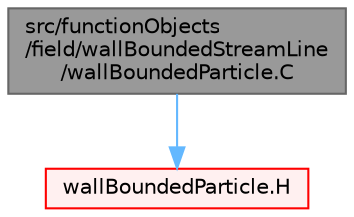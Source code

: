 digraph "src/functionObjects/field/wallBoundedStreamLine/wallBoundedParticle.C"
{
 // LATEX_PDF_SIZE
  bgcolor="transparent";
  edge [fontname=Helvetica,fontsize=10,labelfontname=Helvetica,labelfontsize=10];
  node [fontname=Helvetica,fontsize=10,shape=box,height=0.2,width=0.4];
  Node1 [id="Node000001",label="src/functionObjects\l/field/wallBoundedStreamLine\l/wallBoundedParticle.C",height=0.2,width=0.4,color="gray40", fillcolor="grey60", style="filled", fontcolor="black",tooltip=" "];
  Node1 -> Node2 [id="edge1_Node000001_Node000002",color="steelblue1",style="solid",tooltip=" "];
  Node2 [id="Node000002",label="wallBoundedParticle.H",height=0.2,width=0.4,color="red", fillcolor="#FFF0F0", style="filled",URL="$wallBoundedParticle_8H.html",tooltip=" "];
}
